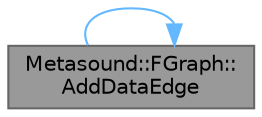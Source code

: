 digraph "Metasound::FGraph::AddDataEdge"
{
 // INTERACTIVE_SVG=YES
 // LATEX_PDF_SIZE
  bgcolor="transparent";
  edge [fontname=Helvetica,fontsize=10,labelfontname=Helvetica,labelfontsize=10];
  node [fontname=Helvetica,fontsize=10,shape=box,height=0.2,width=0.4];
  rankdir="LR";
  Node1 [id="Node000001",label="Metasound::FGraph::\lAddDataEdge",height=0.2,width=0.4,color="gray40", fillcolor="grey60", style="filled", fontcolor="black",tooltip="Add an edge to the graph."];
  Node1 -> Node1 [id="edge1_Node000001_Node000001",color="steelblue1",style="solid",tooltip=" "];
}
